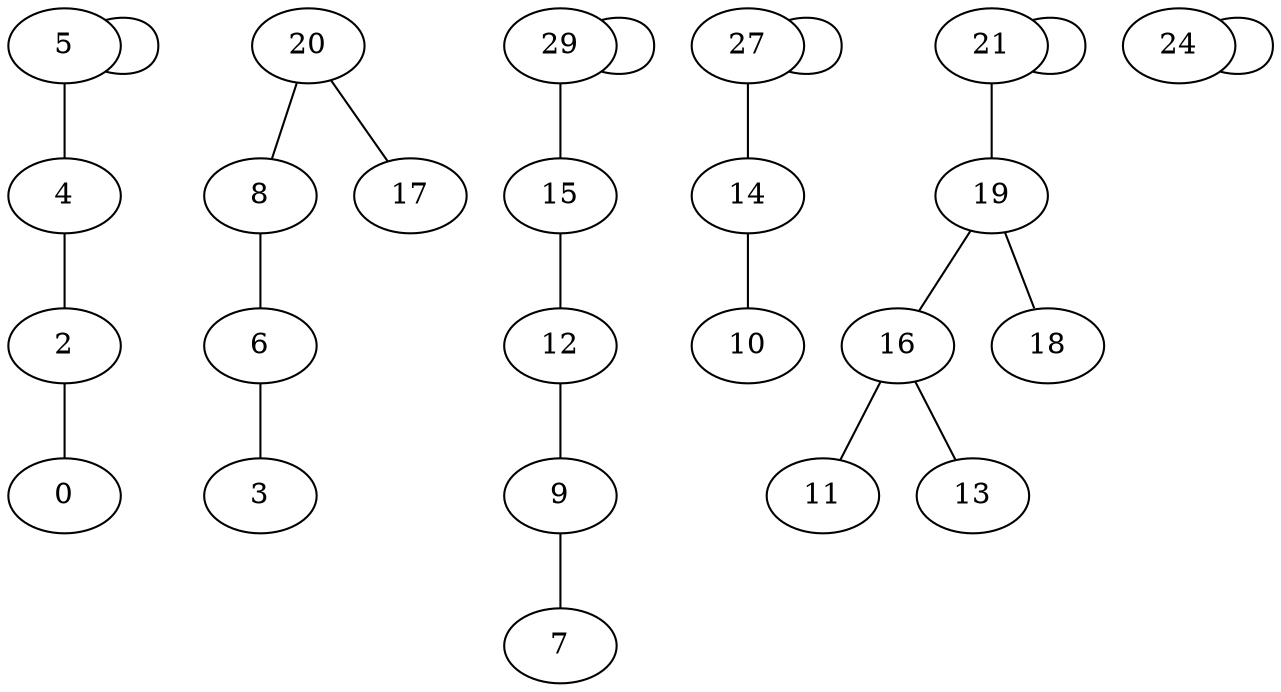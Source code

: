 graph G {
  2 -- 0;
  4 -- 2;
  5 -- 4;
  5 -- 5;
  6 -- 3;
  8 -- 6;
  9 -- 7;
  12 -- 9;
  14 -- 10;
  15 -- 12;
  16 -- 11;
  16 -- 13;
  19 -- 18;
  19 -- 16;
  20 -- 17;
  20 -- 8;
  21 -- 19;
  21 -- 21;
  24 -- 24;
  27 -- 14;
  27 -- 27;
  29 -- 29;
  29 -- 15;
}